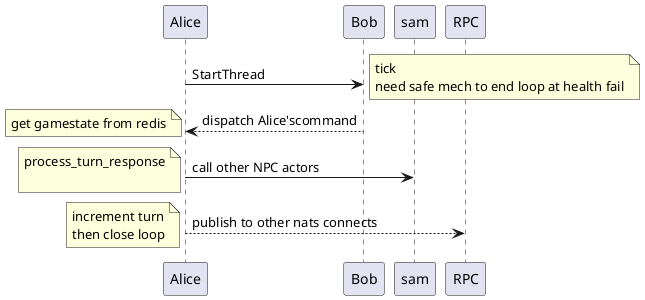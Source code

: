 @startuml
Alice -> Bob: StartThread
note right
  tick
  need safe mech to end loop at health fail
end note
Bob --> Alice: dispatch Alice'scommand
note left
  get gamestate from redis
end note
Alice -> sam: call other NPC actors
note left
  process_turn_response
  
end note
Alice -->RPC: publish to other nats connects
note left
  increment turn
  then close loop
end note
@enduml